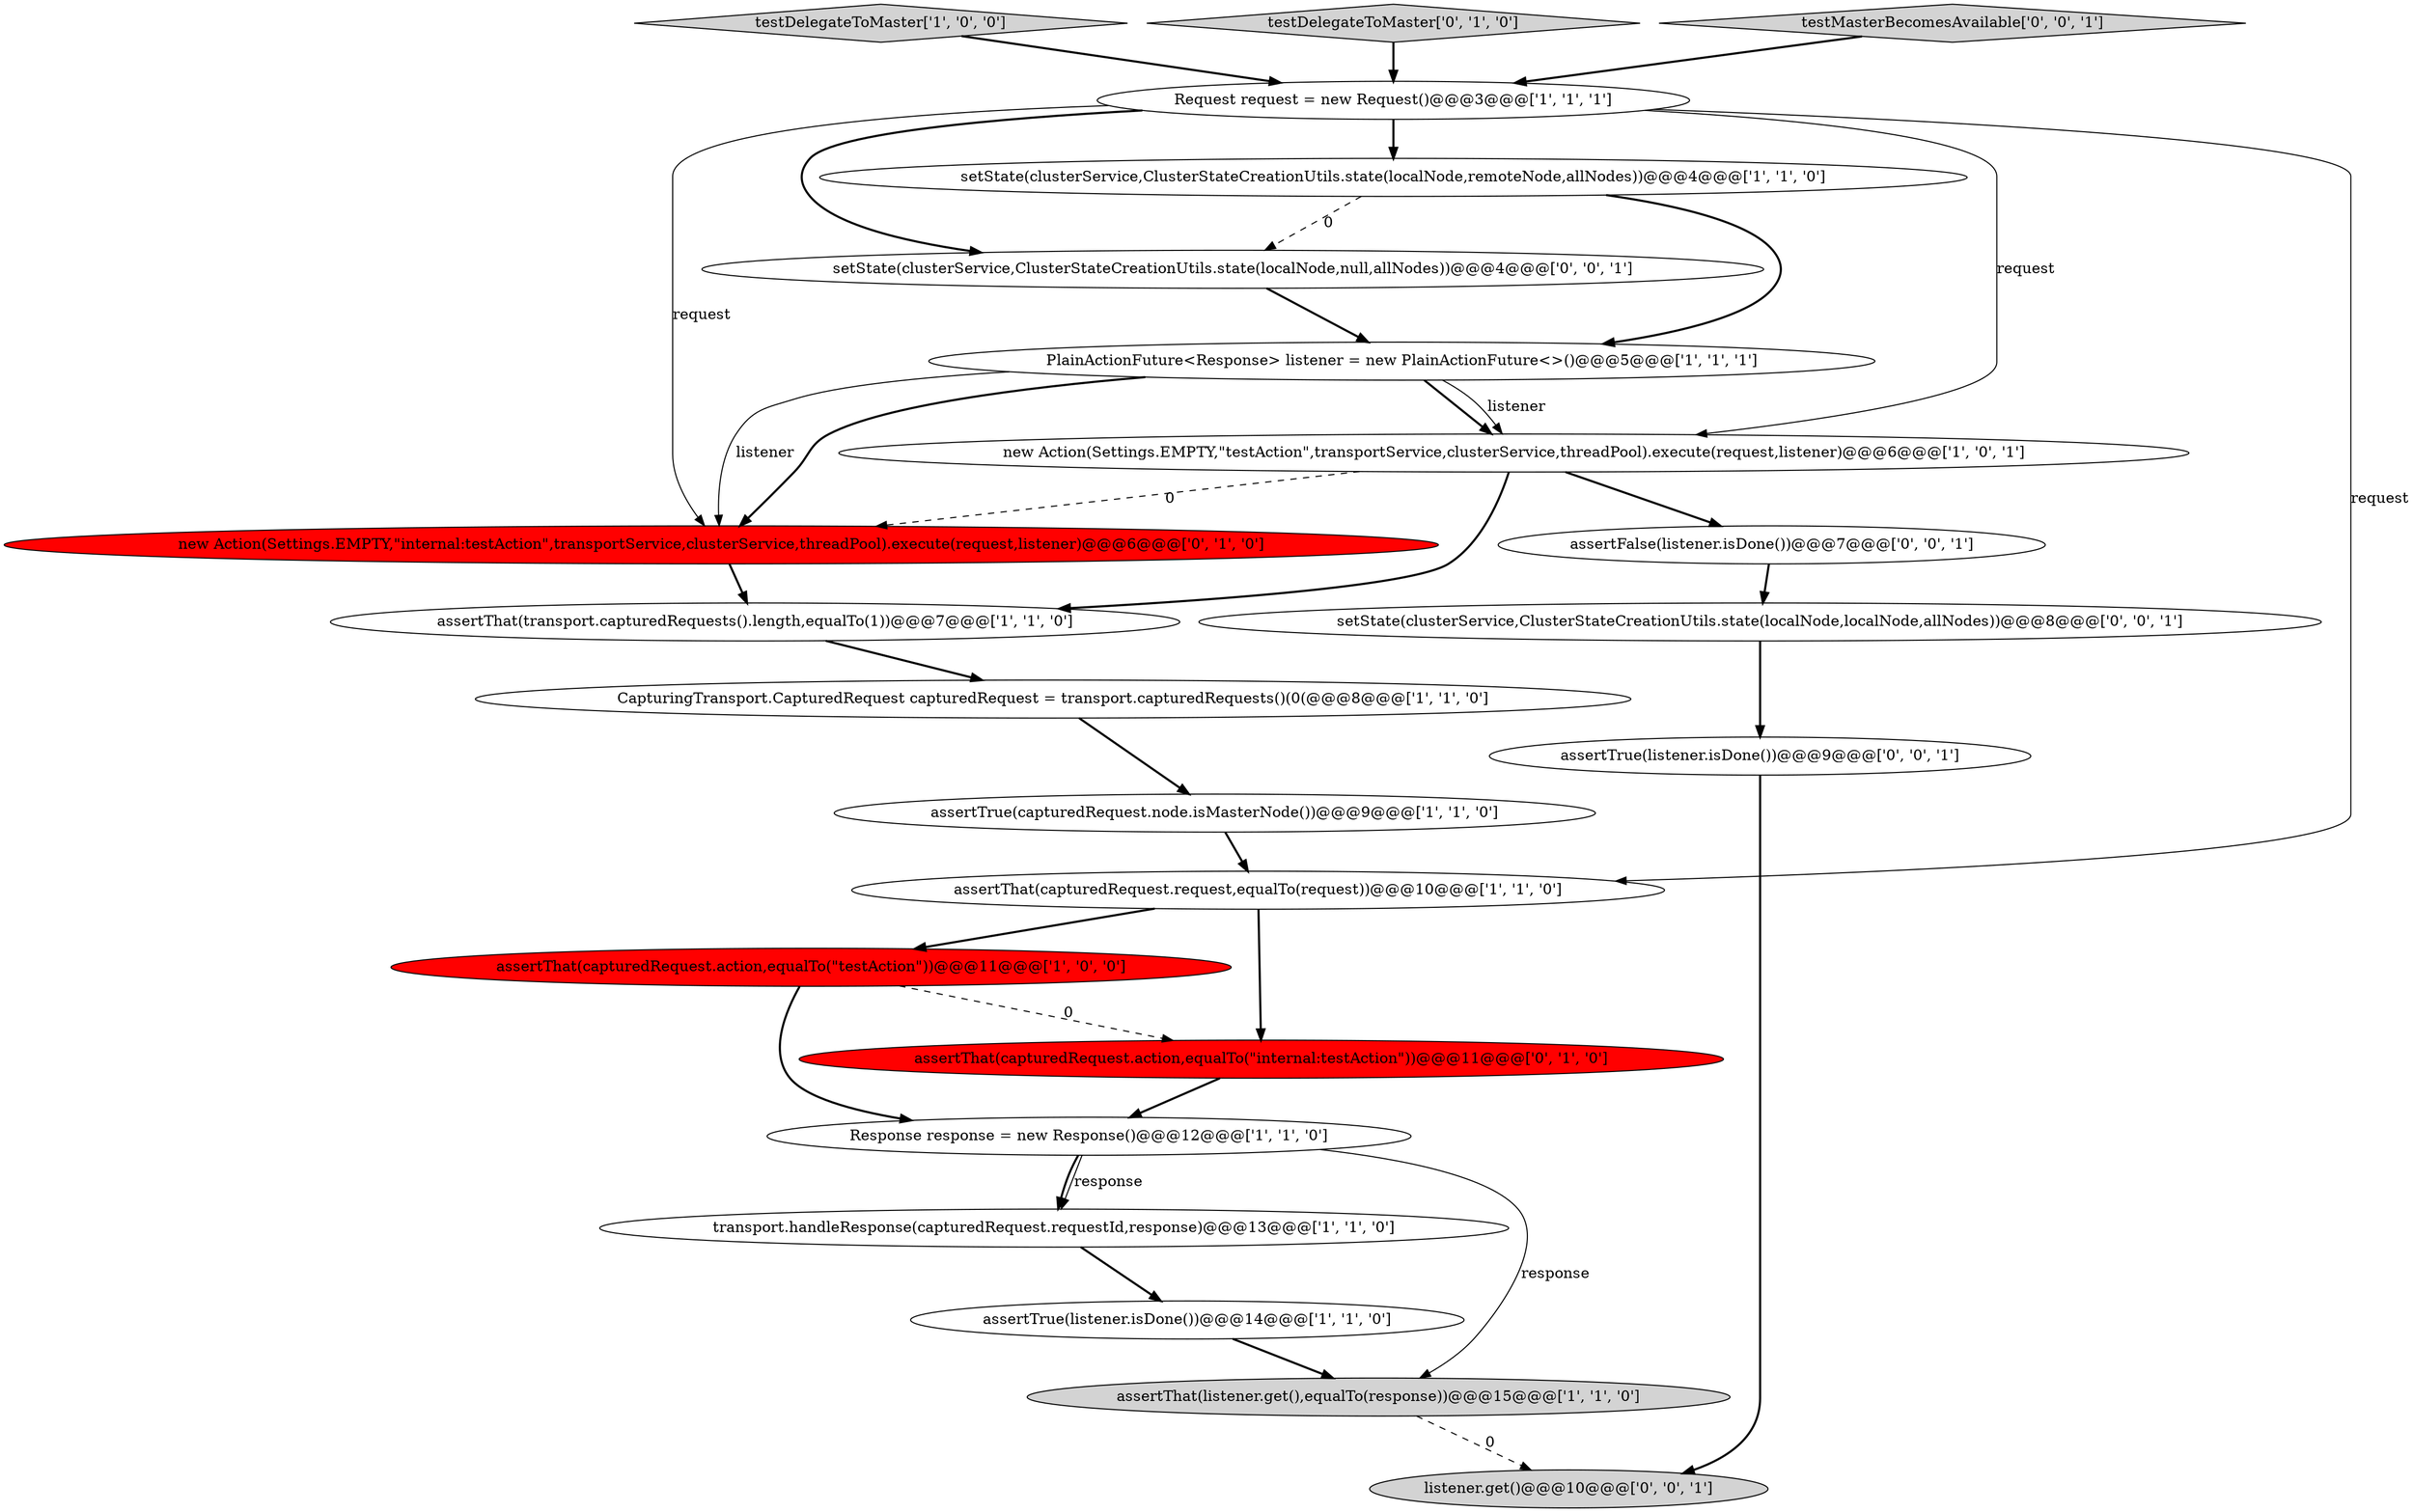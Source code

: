 digraph {
18 [style = filled, label = "assertFalse(listener.isDone())@@@7@@@['0', '0', '1']", fillcolor = white, shape = ellipse image = "AAA0AAABBB3BBB"];
2 [style = filled, label = "assertThat(capturedRequest.action,equalTo(\"testAction\"))@@@11@@@['1', '0', '0']", fillcolor = red, shape = ellipse image = "AAA1AAABBB1BBB"];
3 [style = filled, label = "assertTrue(listener.isDone())@@@14@@@['1', '1', '0']", fillcolor = white, shape = ellipse image = "AAA0AAABBB1BBB"];
12 [style = filled, label = "assertTrue(capturedRequest.node.isMasterNode())@@@9@@@['1', '1', '0']", fillcolor = white, shape = ellipse image = "AAA0AAABBB1BBB"];
13 [style = filled, label = "transport.handleResponse(capturedRequest.requestId,response)@@@13@@@['1', '1', '0']", fillcolor = white, shape = ellipse image = "AAA0AAABBB1BBB"];
5 [style = filled, label = "CapturingTransport.CapturedRequest capturedRequest = transport.capturedRequests()(0(@@@8@@@['1', '1', '0']", fillcolor = white, shape = ellipse image = "AAA0AAABBB1BBB"];
11 [style = filled, label = "setState(clusterService,ClusterStateCreationUtils.state(localNode,remoteNode,allNodes))@@@4@@@['1', '1', '0']", fillcolor = white, shape = ellipse image = "AAA0AAABBB1BBB"];
22 [style = filled, label = "listener.get()@@@10@@@['0', '0', '1']", fillcolor = lightgray, shape = ellipse image = "AAA0AAABBB3BBB"];
4 [style = filled, label = "testDelegateToMaster['1', '0', '0']", fillcolor = lightgray, shape = diamond image = "AAA0AAABBB1BBB"];
8 [style = filled, label = "assertThat(transport.capturedRequests().length,equalTo(1))@@@7@@@['1', '1', '0']", fillcolor = white, shape = ellipse image = "AAA0AAABBB1BBB"];
21 [style = filled, label = "setState(clusterService,ClusterStateCreationUtils.state(localNode,localNode,allNodes))@@@8@@@['0', '0', '1']", fillcolor = white, shape = ellipse image = "AAA0AAABBB3BBB"];
9 [style = filled, label = "Request request = new Request()@@@3@@@['1', '1', '1']", fillcolor = white, shape = ellipse image = "AAA0AAABBB1BBB"];
16 [style = filled, label = "testDelegateToMaster['0', '1', '0']", fillcolor = lightgray, shape = diamond image = "AAA0AAABBB2BBB"];
10 [style = filled, label = "assertThat(listener.get(),equalTo(response))@@@15@@@['1', '1', '0']", fillcolor = lightgray, shape = ellipse image = "AAA0AAABBB1BBB"];
7 [style = filled, label = "PlainActionFuture<Response> listener = new PlainActionFuture<>()@@@5@@@['1', '1', '1']", fillcolor = white, shape = ellipse image = "AAA0AAABBB1BBB"];
14 [style = filled, label = "assertThat(capturedRequest.action,equalTo(\"internal:testAction\"))@@@11@@@['0', '1', '0']", fillcolor = red, shape = ellipse image = "AAA1AAABBB2BBB"];
6 [style = filled, label = "assertThat(capturedRequest.request,equalTo(request))@@@10@@@['1', '1', '0']", fillcolor = white, shape = ellipse image = "AAA0AAABBB1BBB"];
20 [style = filled, label = "assertTrue(listener.isDone())@@@9@@@['0', '0', '1']", fillcolor = white, shape = ellipse image = "AAA0AAABBB3BBB"];
1 [style = filled, label = "Response response = new Response()@@@12@@@['1', '1', '0']", fillcolor = white, shape = ellipse image = "AAA0AAABBB1BBB"];
19 [style = filled, label = "testMasterBecomesAvailable['0', '0', '1']", fillcolor = lightgray, shape = diamond image = "AAA0AAABBB3BBB"];
15 [style = filled, label = "new Action(Settings.EMPTY,\"internal:testAction\",transportService,clusterService,threadPool).execute(request,listener)@@@6@@@['0', '1', '0']", fillcolor = red, shape = ellipse image = "AAA1AAABBB2BBB"];
17 [style = filled, label = "setState(clusterService,ClusterStateCreationUtils.state(localNode,null,allNodes))@@@4@@@['0', '0', '1']", fillcolor = white, shape = ellipse image = "AAA0AAABBB3BBB"];
0 [style = filled, label = "new Action(Settings.EMPTY,\"testAction\",transportService,clusterService,threadPool).execute(request,listener)@@@6@@@['1', '0', '1']", fillcolor = white, shape = ellipse image = "AAA0AAABBB1BBB"];
4->9 [style = bold, label=""];
9->11 [style = bold, label=""];
9->15 [style = solid, label="request"];
2->1 [style = bold, label=""];
0->15 [style = dashed, label="0"];
9->17 [style = bold, label=""];
7->0 [style = bold, label=""];
11->17 [style = dashed, label="0"];
10->22 [style = dashed, label="0"];
12->6 [style = bold, label=""];
1->13 [style = bold, label=""];
14->1 [style = bold, label=""];
20->22 [style = bold, label=""];
6->2 [style = bold, label=""];
6->14 [style = bold, label=""];
17->7 [style = bold, label=""];
3->10 [style = bold, label=""];
9->0 [style = solid, label="request"];
7->0 [style = solid, label="listener"];
7->15 [style = solid, label="listener"];
9->6 [style = solid, label="request"];
21->20 [style = bold, label=""];
2->14 [style = dashed, label="0"];
8->5 [style = bold, label=""];
13->3 [style = bold, label=""];
5->12 [style = bold, label=""];
19->9 [style = bold, label=""];
1->10 [style = solid, label="response"];
0->8 [style = bold, label=""];
7->15 [style = bold, label=""];
0->18 [style = bold, label=""];
18->21 [style = bold, label=""];
15->8 [style = bold, label=""];
16->9 [style = bold, label=""];
11->7 [style = bold, label=""];
1->13 [style = solid, label="response"];
}
